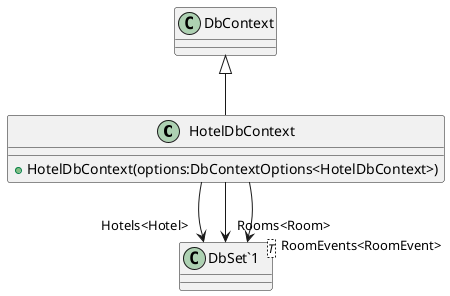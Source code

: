@startuml
class HotelDbContext {
    + HotelDbContext(options:DbContextOptions<HotelDbContext>)
}
class "DbSet`1"<T> {
}
DbContext <|-- HotelDbContext
HotelDbContext --> "Hotels<Hotel>" "DbSet`1"
HotelDbContext --> "Rooms<Room>" "DbSet`1"
HotelDbContext --> "RoomEvents<RoomEvent>" "DbSet`1"
@enduml
